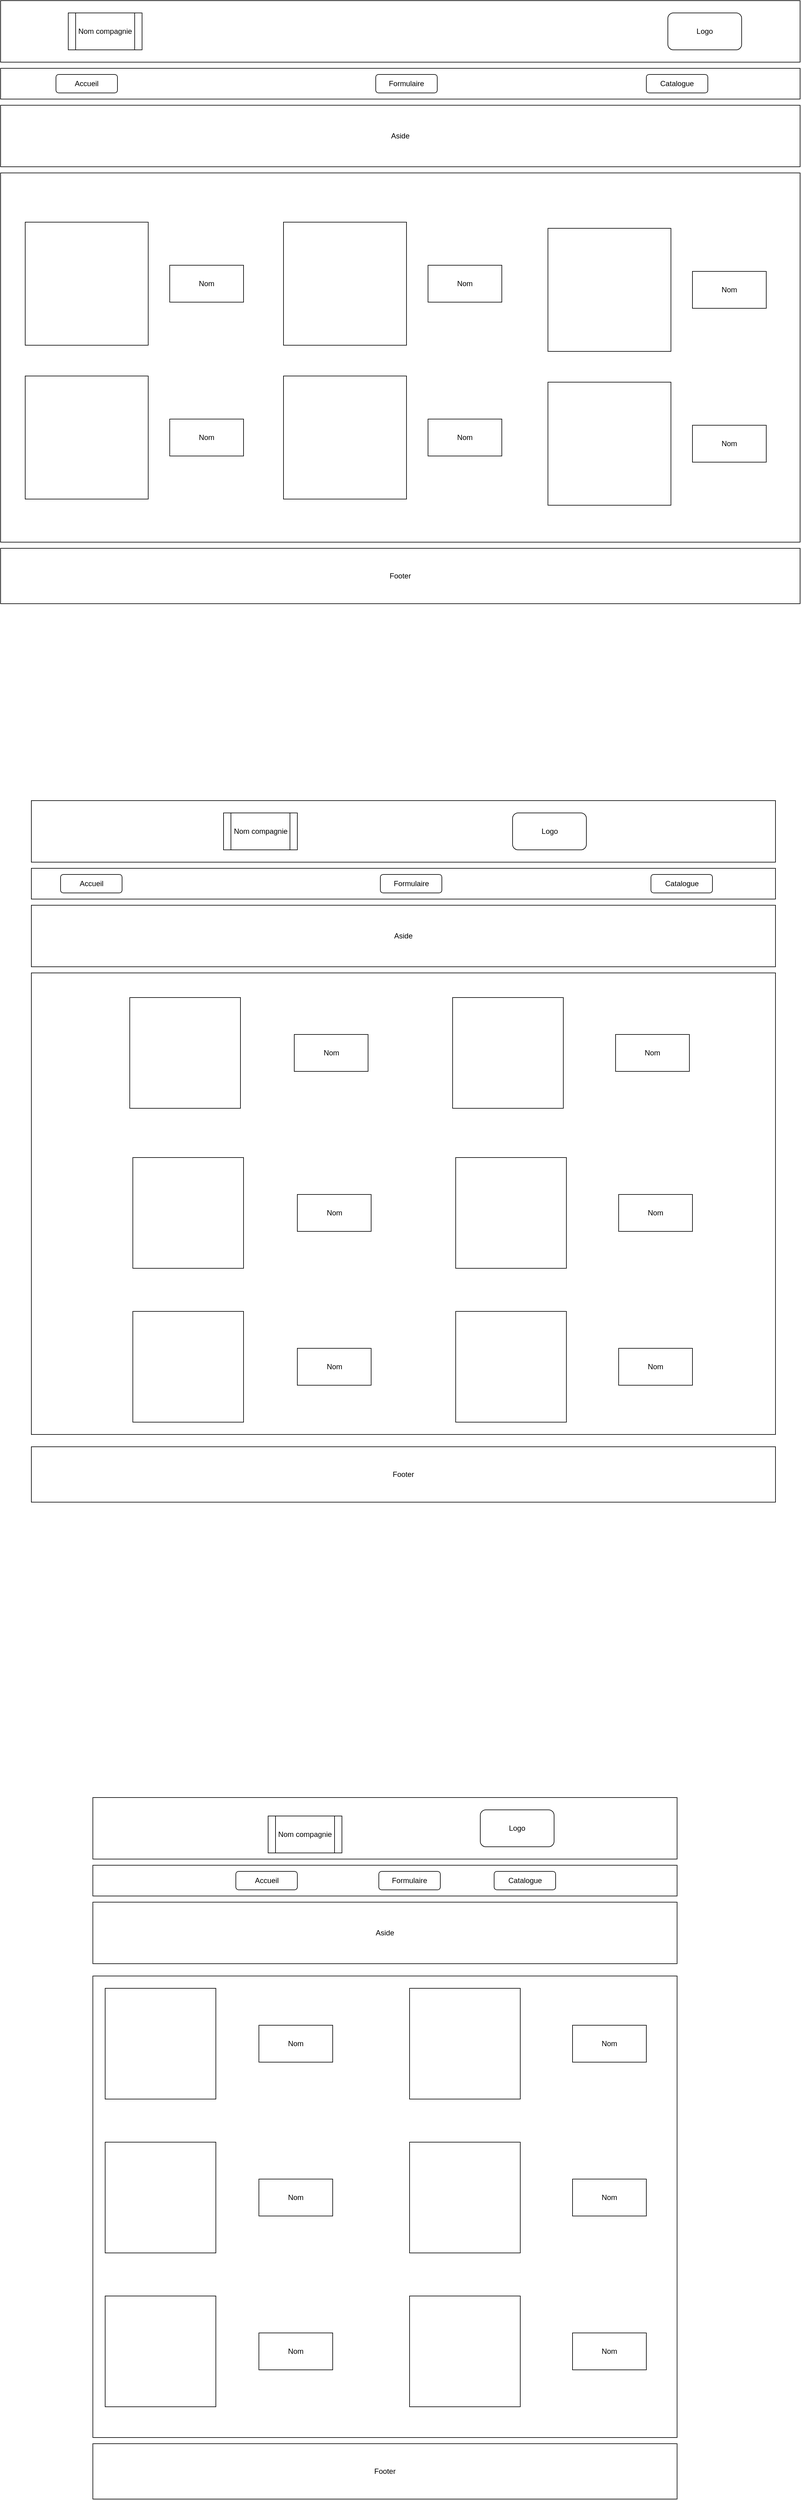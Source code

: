 <mxfile version="21.3.8" type="device">
  <diagram id="lIJbLSvkNmHluNAbwGaC" name="Page-1">
    <mxGraphModel dx="2063" dy="1190" grid="1" gridSize="10" guides="1" tooltips="1" connect="1" arrows="1" fold="1" page="1" pageScale="1" pageWidth="850" pageHeight="1100" math="0" shadow="0">
      <root>
        <mxCell id="0" />
        <mxCell id="1" parent="0" />
        <mxCell id="P7ycPzp3qJsK3b-wpOH1-1" value="" style="rounded=0;whiteSpace=wrap;html=1;" vertex="1" parent="1">
          <mxGeometry x="190" y="70" width="1300" height="100" as="geometry" />
        </mxCell>
        <mxCell id="P7ycPzp3qJsK3b-wpOH1-2" value="Logo" style="rounded=1;whiteSpace=wrap;html=1;" vertex="1" parent="1">
          <mxGeometry x="1275" y="90" width="120" height="60" as="geometry" />
        </mxCell>
        <mxCell id="P7ycPzp3qJsK3b-wpOH1-3" value="Nom compagnie" style="shape=process;whiteSpace=wrap;html=1;backgroundOutline=1;" vertex="1" parent="1">
          <mxGeometry x="300" y="90" width="120" height="60" as="geometry" />
        </mxCell>
        <mxCell id="P7ycPzp3qJsK3b-wpOH1-4" value="" style="rounded=0;whiteSpace=wrap;html=1;" vertex="1" parent="1">
          <mxGeometry x="190" y="180" width="1300" height="50" as="geometry" />
        </mxCell>
        <mxCell id="P7ycPzp3qJsK3b-wpOH1-5" value="Accueil" style="rounded=1;whiteSpace=wrap;html=1;" vertex="1" parent="1">
          <mxGeometry x="280" y="190" width="100" height="30" as="geometry" />
        </mxCell>
        <mxCell id="P7ycPzp3qJsK3b-wpOH1-6" value="Formulaire" style="rounded=1;whiteSpace=wrap;html=1;" vertex="1" parent="1">
          <mxGeometry x="800" y="190" width="100" height="30" as="geometry" />
        </mxCell>
        <mxCell id="P7ycPzp3qJsK3b-wpOH1-7" value="Catalogue" style="rounded=1;whiteSpace=wrap;html=1;" vertex="1" parent="1">
          <mxGeometry x="1240" y="190" width="100" height="30" as="geometry" />
        </mxCell>
        <mxCell id="P7ycPzp3qJsK3b-wpOH1-8" value="Aside" style="rounded=0;whiteSpace=wrap;html=1;" vertex="1" parent="1">
          <mxGeometry x="190" y="240" width="1300" height="100" as="geometry" />
        </mxCell>
        <mxCell id="P7ycPzp3qJsK3b-wpOH1-9" value="" style="rounded=0;whiteSpace=wrap;html=1;" vertex="1" parent="1">
          <mxGeometry x="190" y="350" width="1300" height="600" as="geometry" />
        </mxCell>
        <mxCell id="P7ycPzp3qJsK3b-wpOH1-10" value="Footer" style="rounded=0;whiteSpace=wrap;html=1;" vertex="1" parent="1">
          <mxGeometry x="190" y="960" width="1300" height="90" as="geometry" />
        </mxCell>
        <mxCell id="P7ycPzp3qJsK3b-wpOH1-11" value="" style="rounded=0;whiteSpace=wrap;html=1;" vertex="1" parent="1">
          <mxGeometry x="240" y="1370" width="1210" height="100" as="geometry" />
        </mxCell>
        <mxCell id="P7ycPzp3qJsK3b-wpOH1-12" value="Logo" style="rounded=1;whiteSpace=wrap;html=1;" vertex="1" parent="1">
          <mxGeometry x="1022.5" y="1390" width="120" height="60" as="geometry" />
        </mxCell>
        <mxCell id="P7ycPzp3qJsK3b-wpOH1-13" value="Nom compagnie" style="shape=process;whiteSpace=wrap;html=1;backgroundOutline=1;" vertex="1" parent="1">
          <mxGeometry x="552.5" y="1390" width="120" height="60" as="geometry" />
        </mxCell>
        <mxCell id="P7ycPzp3qJsK3b-wpOH1-14" value="" style="rounded=0;whiteSpace=wrap;html=1;" vertex="1" parent="1">
          <mxGeometry x="240" y="1480" width="1210" height="50" as="geometry" />
        </mxCell>
        <mxCell id="P7ycPzp3qJsK3b-wpOH1-15" value="Accueil" style="rounded=1;whiteSpace=wrap;html=1;" vertex="1" parent="1">
          <mxGeometry x="287.5" y="1490" width="100" height="30" as="geometry" />
        </mxCell>
        <mxCell id="P7ycPzp3qJsK3b-wpOH1-16" value="Formulaire" style="rounded=1;whiteSpace=wrap;html=1;" vertex="1" parent="1">
          <mxGeometry x="807.5" y="1490" width="100" height="30" as="geometry" />
        </mxCell>
        <mxCell id="P7ycPzp3qJsK3b-wpOH1-17" value="Catalogue" style="rounded=1;whiteSpace=wrap;html=1;" vertex="1" parent="1">
          <mxGeometry x="1247.5" y="1490" width="100" height="30" as="geometry" />
        </mxCell>
        <mxCell id="P7ycPzp3qJsK3b-wpOH1-18" value="Aside" style="rounded=0;whiteSpace=wrap;html=1;" vertex="1" parent="1">
          <mxGeometry x="240" y="1540" width="1210" height="100" as="geometry" />
        </mxCell>
        <mxCell id="P7ycPzp3qJsK3b-wpOH1-19" value="" style="rounded=0;whiteSpace=wrap;html=1;" vertex="1" parent="1">
          <mxGeometry x="240" y="1650" width="1210" height="750" as="geometry" />
        </mxCell>
        <mxCell id="P7ycPzp3qJsK3b-wpOH1-20" value="Footer" style="rounded=0;whiteSpace=wrap;html=1;" vertex="1" parent="1">
          <mxGeometry x="240" y="2420" width="1210" height="90" as="geometry" />
        </mxCell>
        <mxCell id="P7ycPzp3qJsK3b-wpOH1-21" value="" style="rounded=0;whiteSpace=wrap;html=1;" vertex="1" parent="1">
          <mxGeometry x="340" y="2990" width="950" height="100" as="geometry" />
        </mxCell>
        <mxCell id="P7ycPzp3qJsK3b-wpOH1-22" value="Logo" style="rounded=1;whiteSpace=wrap;html=1;" vertex="1" parent="1">
          <mxGeometry x="970" y="3010" width="120" height="60" as="geometry" />
        </mxCell>
        <mxCell id="P7ycPzp3qJsK3b-wpOH1-23" value="Nom compagnie" style="shape=process;whiteSpace=wrap;html=1;backgroundOutline=1;" vertex="1" parent="1">
          <mxGeometry x="625" y="3020" width="120" height="60" as="geometry" />
        </mxCell>
        <mxCell id="P7ycPzp3qJsK3b-wpOH1-24" value="" style="rounded=0;whiteSpace=wrap;html=1;" vertex="1" parent="1">
          <mxGeometry x="340" y="3100" width="950" height="50" as="geometry" />
        </mxCell>
        <mxCell id="P7ycPzp3qJsK3b-wpOH1-25" value="Accueil" style="rounded=1;whiteSpace=wrap;html=1;" vertex="1" parent="1">
          <mxGeometry x="572.5" y="3110" width="100" height="30" as="geometry" />
        </mxCell>
        <mxCell id="P7ycPzp3qJsK3b-wpOH1-26" value="Formulaire" style="rounded=1;whiteSpace=wrap;html=1;" vertex="1" parent="1">
          <mxGeometry x="805" y="3110" width="100" height="30" as="geometry" />
        </mxCell>
        <mxCell id="P7ycPzp3qJsK3b-wpOH1-27" value="Catalogue" style="rounded=1;whiteSpace=wrap;html=1;" vertex="1" parent="1">
          <mxGeometry x="992.5" y="3110" width="100" height="30" as="geometry" />
        </mxCell>
        <mxCell id="P7ycPzp3qJsK3b-wpOH1-28" value="Aside" style="rounded=0;whiteSpace=wrap;html=1;" vertex="1" parent="1">
          <mxGeometry x="340" y="3160" width="950" height="100" as="geometry" />
        </mxCell>
        <mxCell id="P7ycPzp3qJsK3b-wpOH1-29" value="" style="rounded=0;whiteSpace=wrap;html=1;" vertex="1" parent="1">
          <mxGeometry x="340" y="3280" width="950" height="750" as="geometry" />
        </mxCell>
        <mxCell id="P7ycPzp3qJsK3b-wpOH1-30" value="Footer" style="rounded=0;whiteSpace=wrap;html=1;" vertex="1" parent="1">
          <mxGeometry x="340" y="4040" width="950" height="90" as="geometry" />
        </mxCell>
        <mxCell id="P7ycPzp3qJsK3b-wpOH1-31" value="" style="whiteSpace=wrap;html=1;aspect=fixed;" vertex="1" parent="1">
          <mxGeometry x="230" y="430" width="200" height="200" as="geometry" />
        </mxCell>
        <mxCell id="P7ycPzp3qJsK3b-wpOH1-32" value="Nom" style="rounded=0;whiteSpace=wrap;html=1;" vertex="1" parent="1">
          <mxGeometry x="465" y="500" width="120" height="60" as="geometry" />
        </mxCell>
        <mxCell id="P7ycPzp3qJsK3b-wpOH1-33" value="" style="whiteSpace=wrap;html=1;aspect=fixed;" vertex="1" parent="1">
          <mxGeometry x="650" y="430" width="200" height="200" as="geometry" />
        </mxCell>
        <mxCell id="P7ycPzp3qJsK3b-wpOH1-34" value="Nom" style="rounded=0;whiteSpace=wrap;html=1;" vertex="1" parent="1">
          <mxGeometry x="885" y="500" width="120" height="60" as="geometry" />
        </mxCell>
        <mxCell id="P7ycPzp3qJsK3b-wpOH1-35" value="" style="whiteSpace=wrap;html=1;aspect=fixed;" vertex="1" parent="1">
          <mxGeometry x="1080" y="440" width="200" height="200" as="geometry" />
        </mxCell>
        <mxCell id="P7ycPzp3qJsK3b-wpOH1-36" value="Nom" style="rounded=0;whiteSpace=wrap;html=1;" vertex="1" parent="1">
          <mxGeometry x="1315" y="510" width="120" height="60" as="geometry" />
        </mxCell>
        <mxCell id="P7ycPzp3qJsK3b-wpOH1-37" value="" style="whiteSpace=wrap;html=1;aspect=fixed;" vertex="1" parent="1">
          <mxGeometry x="230" y="680" width="200" height="200" as="geometry" />
        </mxCell>
        <mxCell id="P7ycPzp3qJsK3b-wpOH1-38" value="Nom" style="rounded=0;whiteSpace=wrap;html=1;" vertex="1" parent="1">
          <mxGeometry x="465" y="750" width="120" height="60" as="geometry" />
        </mxCell>
        <mxCell id="P7ycPzp3qJsK3b-wpOH1-39" value="" style="whiteSpace=wrap;html=1;aspect=fixed;" vertex="1" parent="1">
          <mxGeometry x="650" y="680" width="200" height="200" as="geometry" />
        </mxCell>
        <mxCell id="P7ycPzp3qJsK3b-wpOH1-40" value="Nom" style="rounded=0;whiteSpace=wrap;html=1;" vertex="1" parent="1">
          <mxGeometry x="885" y="750" width="120" height="60" as="geometry" />
        </mxCell>
        <mxCell id="P7ycPzp3qJsK3b-wpOH1-41" value="" style="whiteSpace=wrap;html=1;aspect=fixed;" vertex="1" parent="1">
          <mxGeometry x="1080" y="690" width="200" height="200" as="geometry" />
        </mxCell>
        <mxCell id="P7ycPzp3qJsK3b-wpOH1-42" value="Nom" style="rounded=0;whiteSpace=wrap;html=1;" vertex="1" parent="1">
          <mxGeometry x="1315" y="760" width="120" height="60" as="geometry" />
        </mxCell>
        <mxCell id="P7ycPzp3qJsK3b-wpOH1-43" value="" style="whiteSpace=wrap;html=1;aspect=fixed;" vertex="1" parent="1">
          <mxGeometry x="400" y="1690" width="180" height="180" as="geometry" />
        </mxCell>
        <mxCell id="P7ycPzp3qJsK3b-wpOH1-44" value="Nom" style="rounded=0;whiteSpace=wrap;html=1;" vertex="1" parent="1">
          <mxGeometry x="667.5" y="1750" width="120" height="60" as="geometry" />
        </mxCell>
        <mxCell id="P7ycPzp3qJsK3b-wpOH1-45" value="" style="whiteSpace=wrap;html=1;aspect=fixed;" vertex="1" parent="1">
          <mxGeometry x="925" y="1690" width="180" height="180" as="geometry" />
        </mxCell>
        <mxCell id="P7ycPzp3qJsK3b-wpOH1-46" value="Nom" style="rounded=0;whiteSpace=wrap;html=1;" vertex="1" parent="1">
          <mxGeometry x="1190" y="1750" width="120" height="60" as="geometry" />
        </mxCell>
        <mxCell id="P7ycPzp3qJsK3b-wpOH1-47" value="" style="whiteSpace=wrap;html=1;aspect=fixed;" vertex="1" parent="1">
          <mxGeometry x="405" y="1950" width="180" height="180" as="geometry" />
        </mxCell>
        <mxCell id="P7ycPzp3qJsK3b-wpOH1-48" value="Nom" style="rounded=0;whiteSpace=wrap;html=1;" vertex="1" parent="1">
          <mxGeometry x="672.5" y="2010" width="120" height="60" as="geometry" />
        </mxCell>
        <mxCell id="P7ycPzp3qJsK3b-wpOH1-49" value="" style="whiteSpace=wrap;html=1;aspect=fixed;" vertex="1" parent="1">
          <mxGeometry x="930" y="1950" width="180" height="180" as="geometry" />
        </mxCell>
        <mxCell id="P7ycPzp3qJsK3b-wpOH1-50" value="Nom" style="rounded=0;whiteSpace=wrap;html=1;" vertex="1" parent="1">
          <mxGeometry x="1195" y="2010" width="120" height="60" as="geometry" />
        </mxCell>
        <mxCell id="P7ycPzp3qJsK3b-wpOH1-51" value="" style="whiteSpace=wrap;html=1;aspect=fixed;" vertex="1" parent="1">
          <mxGeometry x="405" y="2200" width="180" height="180" as="geometry" />
        </mxCell>
        <mxCell id="P7ycPzp3qJsK3b-wpOH1-52" value="Nom" style="rounded=0;whiteSpace=wrap;html=1;" vertex="1" parent="1">
          <mxGeometry x="672.5" y="2260" width="120" height="60" as="geometry" />
        </mxCell>
        <mxCell id="P7ycPzp3qJsK3b-wpOH1-53" value="" style="whiteSpace=wrap;html=1;aspect=fixed;" vertex="1" parent="1">
          <mxGeometry x="930" y="2200" width="180" height="180" as="geometry" />
        </mxCell>
        <mxCell id="P7ycPzp3qJsK3b-wpOH1-54" value="Nom" style="rounded=0;whiteSpace=wrap;html=1;" vertex="1" parent="1">
          <mxGeometry x="1195" y="2260" width="120" height="60" as="geometry" />
        </mxCell>
        <mxCell id="P7ycPzp3qJsK3b-wpOH1-55" value="" style="whiteSpace=wrap;html=1;aspect=fixed;" vertex="1" parent="1">
          <mxGeometry x="360" y="3300" width="180" height="180" as="geometry" />
        </mxCell>
        <mxCell id="P7ycPzp3qJsK3b-wpOH1-56" value="Nom" style="rounded=0;whiteSpace=wrap;html=1;" vertex="1" parent="1">
          <mxGeometry x="610" y="3360" width="120" height="60" as="geometry" />
        </mxCell>
        <mxCell id="P7ycPzp3qJsK3b-wpOH1-57" value="" style="whiteSpace=wrap;html=1;aspect=fixed;" vertex="1" parent="1">
          <mxGeometry x="855" y="3300" width="180" height="180" as="geometry" />
        </mxCell>
        <mxCell id="P7ycPzp3qJsK3b-wpOH1-58" value="Nom" style="rounded=0;whiteSpace=wrap;html=1;" vertex="1" parent="1">
          <mxGeometry x="1120" y="3360" width="120" height="60" as="geometry" />
        </mxCell>
        <mxCell id="P7ycPzp3qJsK3b-wpOH1-59" value="" style="whiteSpace=wrap;html=1;aspect=fixed;" vertex="1" parent="1">
          <mxGeometry x="360" y="3550" width="180" height="180" as="geometry" />
        </mxCell>
        <mxCell id="P7ycPzp3qJsK3b-wpOH1-60" value="Nom" style="rounded=0;whiteSpace=wrap;html=1;" vertex="1" parent="1">
          <mxGeometry x="610" y="3610" width="120" height="60" as="geometry" />
        </mxCell>
        <mxCell id="P7ycPzp3qJsK3b-wpOH1-61" value="" style="whiteSpace=wrap;html=1;aspect=fixed;" vertex="1" parent="1">
          <mxGeometry x="855" y="3550" width="180" height="180" as="geometry" />
        </mxCell>
        <mxCell id="P7ycPzp3qJsK3b-wpOH1-62" value="Nom" style="rounded=0;whiteSpace=wrap;html=1;" vertex="1" parent="1">
          <mxGeometry x="1120" y="3610" width="120" height="60" as="geometry" />
        </mxCell>
        <mxCell id="P7ycPzp3qJsK3b-wpOH1-63" value="" style="whiteSpace=wrap;html=1;aspect=fixed;" vertex="1" parent="1">
          <mxGeometry x="360" y="3800" width="180" height="180" as="geometry" />
        </mxCell>
        <mxCell id="P7ycPzp3qJsK3b-wpOH1-64" value="Nom" style="rounded=0;whiteSpace=wrap;html=1;" vertex="1" parent="1">
          <mxGeometry x="610" y="3860" width="120" height="60" as="geometry" />
        </mxCell>
        <mxCell id="P7ycPzp3qJsK3b-wpOH1-65" value="" style="whiteSpace=wrap;html=1;aspect=fixed;" vertex="1" parent="1">
          <mxGeometry x="855" y="3800" width="180" height="180" as="geometry" />
        </mxCell>
        <mxCell id="P7ycPzp3qJsK3b-wpOH1-66" value="Nom" style="rounded=0;whiteSpace=wrap;html=1;" vertex="1" parent="1">
          <mxGeometry x="1120" y="3860" width="120" height="60" as="geometry" />
        </mxCell>
      </root>
    </mxGraphModel>
  </diagram>
</mxfile>
